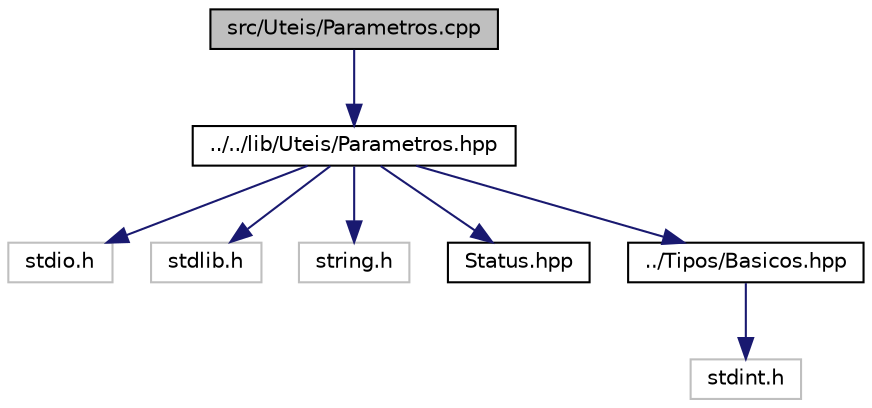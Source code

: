 digraph "src/Uteis/Parametros.cpp"
{
  edge [fontname="Helvetica",fontsize="10",labelfontname="Helvetica",labelfontsize="10"];
  node [fontname="Helvetica",fontsize="10",shape=record];
  Node0 [label="src/Uteis/Parametros.cpp",height=0.2,width=0.4,color="black", fillcolor="grey75", style="filled", fontcolor="black"];
  Node0 -> Node1 [color="midnightblue",fontsize="10",style="solid",fontname="Helvetica"];
  Node1 [label="../../lib/Uteis/Parametros.hpp",height=0.2,width=0.4,color="black", fillcolor="white", style="filled",URL="$_parametros_8hpp.html",tooltip="Verificação dos parâmetros para a execução deste projeto. "];
  Node1 -> Node2 [color="midnightblue",fontsize="10",style="solid",fontname="Helvetica"];
  Node2 [label="stdio.h",height=0.2,width=0.4,color="grey75", fillcolor="white", style="filled"];
  Node1 -> Node3 [color="midnightblue",fontsize="10",style="solid",fontname="Helvetica"];
  Node3 [label="stdlib.h",height=0.2,width=0.4,color="grey75", fillcolor="white", style="filled"];
  Node1 -> Node4 [color="midnightblue",fontsize="10",style="solid",fontname="Helvetica"];
  Node4 [label="string.h",height=0.2,width=0.4,color="grey75", fillcolor="white", style="filled"];
  Node1 -> Node5 [color="midnightblue",fontsize="10",style="solid",fontname="Helvetica"];
  Node5 [label="Status.hpp",height=0.2,width=0.4,color="black", fillcolor="white", style="filled",URL="$_status_8hpp.html",tooltip="Códigos de erros e avisos considerados neste projeto. "];
  Node1 -> Node6 [color="midnightblue",fontsize="10",style="solid",fontname="Helvetica"];
  Node6 [label="../Tipos/Basicos.hpp",height=0.2,width=0.4,color="black", fillcolor="white", style="filled",URL="$_basicos_8hpp.html"];
  Node6 -> Node7 [color="midnightblue",fontsize="10",style="solid",fontname="Helvetica"];
  Node7 [label="stdint.h",height=0.2,width=0.4,color="grey75", fillcolor="white", style="filled"];
}
